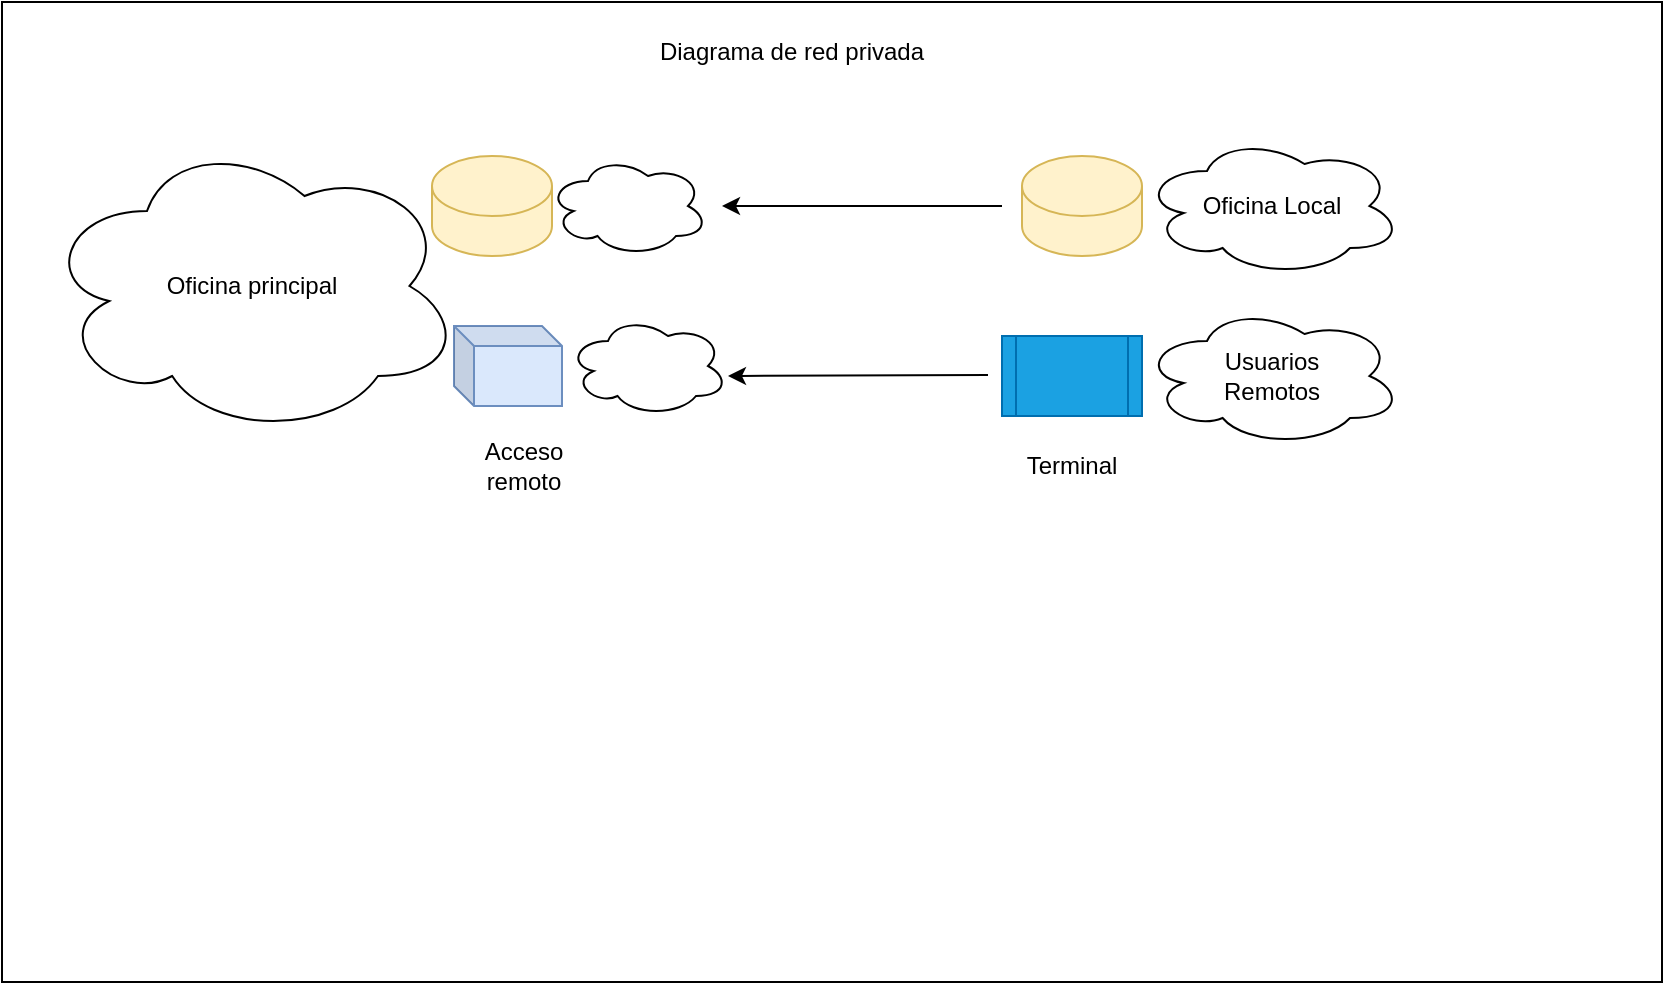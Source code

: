 <mxfile version="21.1.8" type="device">
  <diagram name="Página-1" id="VFF84zfFyO0ihIfJ6O_O">
    <mxGraphModel dx="954" dy="625" grid="1" gridSize="10" guides="1" tooltips="1" connect="1" arrows="1" fold="1" page="1" pageScale="1" pageWidth="827" pageHeight="1169" math="0" shadow="0">
      <root>
        <mxCell id="0" />
        <mxCell id="1" parent="0" />
        <mxCell id="hWF0GNDxo9MO23hyTjtb-1" value="Diagrama de Red privada" style="text;html=1;strokeColor=none;fillColor=none;align=center;verticalAlign=middle;whiteSpace=wrap;rounded=0;" vertex="1" parent="1">
          <mxGeometry x="270" y="27" width="220" height="30" as="geometry" />
        </mxCell>
        <mxCell id="hWF0GNDxo9MO23hyTjtb-2" value="" style="rounded=0;whiteSpace=wrap;html=1;" vertex="1" parent="1">
          <mxGeometry width="830" height="490" as="geometry" />
        </mxCell>
        <mxCell id="hWF0GNDxo9MO23hyTjtb-3" value="Diagrama de red privada" style="text;html=1;strokeColor=none;fillColor=none;align=center;verticalAlign=middle;whiteSpace=wrap;rounded=0;" vertex="1" parent="1">
          <mxGeometry x="300" y="10" width="190" height="30" as="geometry" />
        </mxCell>
        <mxCell id="hWF0GNDxo9MO23hyTjtb-4" value="Oficina principal" style="ellipse;shape=cloud;whiteSpace=wrap;html=1;" vertex="1" parent="1">
          <mxGeometry x="20" y="67" width="210" height="150" as="geometry" />
        </mxCell>
        <mxCell id="hWF0GNDxo9MO23hyTjtb-5" value="" style="shape=cylinder3;whiteSpace=wrap;html=1;boundedLbl=1;backgroundOutline=1;size=15;fillColor=#fff2cc;strokeColor=#d6b656;" vertex="1" parent="1">
          <mxGeometry x="215" y="77" width="60" height="50" as="geometry" />
        </mxCell>
        <mxCell id="hWF0GNDxo9MO23hyTjtb-6" value="" style="shape=cylinder3;whiteSpace=wrap;html=1;boundedLbl=1;backgroundOutline=1;size=15;fillColor=#fff2cc;strokeColor=#d6b656;" vertex="1" parent="1">
          <mxGeometry x="510" y="77" width="60" height="50" as="geometry" />
        </mxCell>
        <mxCell id="hWF0GNDxo9MO23hyTjtb-7" value="" style="shape=cube;whiteSpace=wrap;html=1;boundedLbl=1;backgroundOutline=1;darkOpacity=0.05;darkOpacity2=0.1;size=10;fillColor=#dae8fc;strokeColor=#6c8ebf;" vertex="1" parent="1">
          <mxGeometry x="226" y="162" width="54" height="40" as="geometry" />
        </mxCell>
        <mxCell id="hWF0GNDxo9MO23hyTjtb-8" value="" style="shape=process;whiteSpace=wrap;html=1;backgroundOutline=1;fillColor=#1ba1e2;fontColor=#ffffff;strokeColor=#006EAF;" vertex="1" parent="1">
          <mxGeometry x="500" y="167" width="70" height="40" as="geometry" />
        </mxCell>
        <mxCell id="hWF0GNDxo9MO23hyTjtb-9" value="" style="ellipse;shape=cloud;whiteSpace=wrap;html=1;" vertex="1" parent="1">
          <mxGeometry x="273" y="77" width="80" height="50" as="geometry" />
        </mxCell>
        <mxCell id="hWF0GNDxo9MO23hyTjtb-10" value="" style="ellipse;shape=cloud;whiteSpace=wrap;html=1;" vertex="1" parent="1">
          <mxGeometry x="283" y="157" width="80" height="50" as="geometry" />
        </mxCell>
        <mxCell id="hWF0GNDxo9MO23hyTjtb-11" value="Oficina Local" style="ellipse;shape=cloud;whiteSpace=wrap;html=1;" vertex="1" parent="1">
          <mxGeometry x="570" y="67" width="130" height="70" as="geometry" />
        </mxCell>
        <mxCell id="hWF0GNDxo9MO23hyTjtb-13" value="Usuarios &lt;br&gt;Remotos" style="ellipse;shape=cloud;whiteSpace=wrap;html=1;" vertex="1" parent="1">
          <mxGeometry x="570" y="152" width="130" height="70" as="geometry" />
        </mxCell>
        <mxCell id="hWF0GNDxo9MO23hyTjtb-15" value="Acceso remoto" style="text;html=1;strokeColor=none;fillColor=none;align=center;verticalAlign=middle;whiteSpace=wrap;rounded=0;" vertex="1" parent="1">
          <mxGeometry x="231" y="217" width="60" height="30" as="geometry" />
        </mxCell>
        <mxCell id="hWF0GNDxo9MO23hyTjtb-16" value="" style="endArrow=classic;html=1;rounded=0;" edge="1" parent="1">
          <mxGeometry width="50" height="50" relative="1" as="geometry">
            <mxPoint x="500" y="102" as="sourcePoint" />
            <mxPoint x="360" y="102" as="targetPoint" />
          </mxGeometry>
        </mxCell>
        <mxCell id="hWF0GNDxo9MO23hyTjtb-17" value="" style="endArrow=classic;html=1;rounded=0;" edge="1" parent="1">
          <mxGeometry width="50" height="50" relative="1" as="geometry">
            <mxPoint x="493" y="186.5" as="sourcePoint" />
            <mxPoint x="363" y="187" as="targetPoint" />
          </mxGeometry>
        </mxCell>
        <mxCell id="hWF0GNDxo9MO23hyTjtb-18" value="Terminal" style="text;html=1;strokeColor=none;fillColor=none;align=center;verticalAlign=middle;whiteSpace=wrap;rounded=0;" vertex="1" parent="1">
          <mxGeometry x="505" y="217" width="60" height="30" as="geometry" />
        </mxCell>
      </root>
    </mxGraphModel>
  </diagram>
</mxfile>
